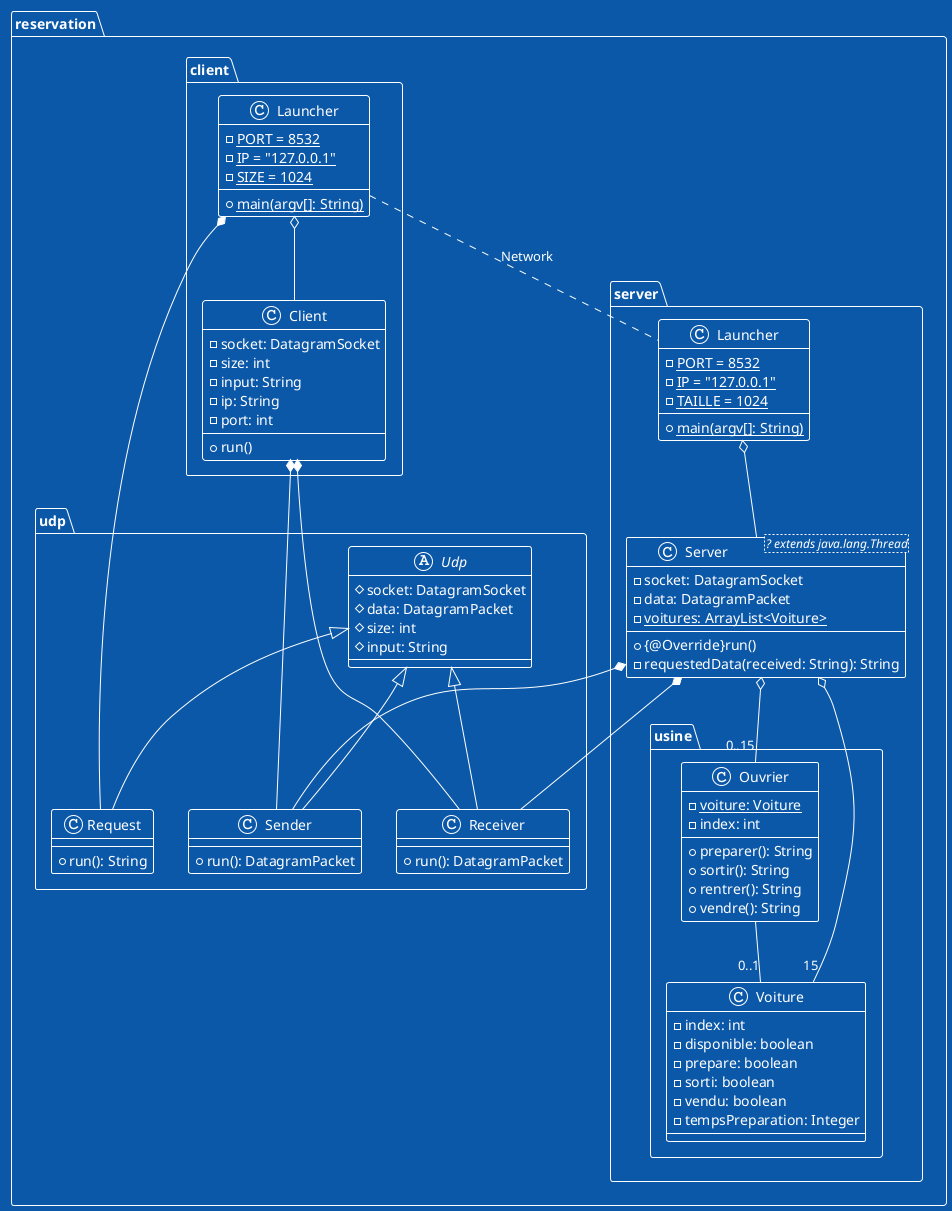 @startuml ReservationVehicule
!theme amiga
package	reservation.udp {
	abstract Udp {
		#socket: DatagramSocket
		#data: DatagramPacket
		#size: int
		#input: String
	}
	class Sender extends Udp {
		+run(): DatagramPacket
	}
	class Request extends Udp {
		+run(): String
	}
	class Receiver extends Udp {
		+run(): DatagramPacket
	}
}
package reservation.client {
	class Client {
		-socket: DatagramSocket
		-size: int
		-input: String
		-ip: String
		-port: int
		+run()
	}
	Client *-- reservation.udp.Sender
	Client *-- reservation.udp.Receiver
	class Launcher {
		-{static}PORT = 8532
		-{static}IP = "127.0.0.1"
		-{static}SIZE = 1024
		+{static}main(argv[]: String)
	}
	Launcher *-- reservation.udp.Request
	Launcher o-- Client
}
package reservation.server.usine {
	class Ouvrier {
		-{static}voiture: Voiture
		-index: int
		+preparer(): String
		+sortir(): String
		+rentrer(): String
		+vendre(): String
	}
	class Voiture {
		-index: int
		-disponible: boolean
		-prepare: boolean
		-sorti: boolean
		-vendu: boolean
		-tempsPreparation: Integer
	}
	Ouvrier -- "0..1" Voiture
}
package reservation.server {
	class Server <? extends java.lang.Thread> {
		-socket: DatagramSocket
		-data: DatagramPacket
		-{static}voitures: ArrayList<Voiture>
		+{@Override}run()
		-requestedData(received: String): String
	}
	Server o-- "0..15" Ouvrier
	Server o-- "15" Voiture
	Server *-- reservation.udp.Sender
	Server *-- reservation.udp.Receiver
	class Launcher {
		-{static}PORT = 8532
		-{static}IP = "127.0.0.1"
		-{static}TAILLE = 1024
		+{static}main(argv[]: String)
	}
	Launcher o-- Server
}
reservation.client.Launcher .. reservation.server.Launcher : "Network"
@enduml